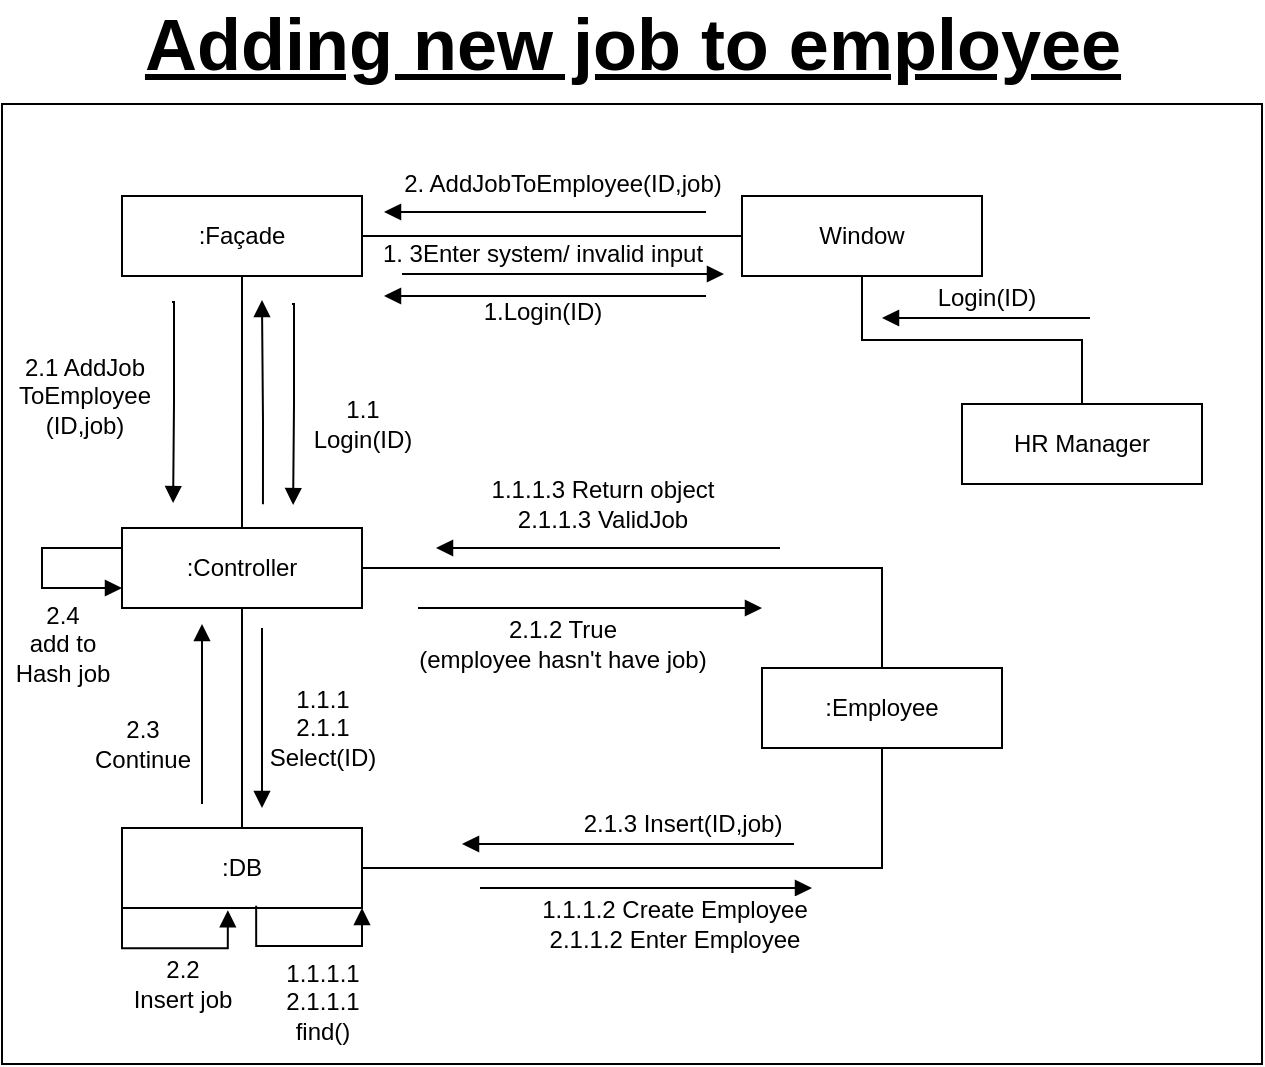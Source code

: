 <mxfile version="18.0.3" type="device"><diagram id="C5RBs43oDa-KdzZeNtuy" name="Page-1"><mxGraphModel dx="782" dy="379" grid="1" gridSize="10" guides="1" tooltips="1" connect="1" arrows="1" fold="1" page="1" pageScale="1" pageWidth="827" pageHeight="1169" math="0" shadow="0"><root><mxCell id="WIyWlLk6GJQsqaUBKTNV-0"/><mxCell id="WIyWlLk6GJQsqaUBKTNV-1" parent="WIyWlLk6GJQsqaUBKTNV-0"/><mxCell id="yx9PnLKnpWlW_6Z_IlgT-3" value="" style="rounded=0;whiteSpace=wrap;html=1;fontSize=36;" parent="WIyWlLk6GJQsqaUBKTNV-1" vertex="1"><mxGeometry x="85" y="70" width="630" height="480" as="geometry"/></mxCell><mxCell id="yx9PnLKnpWlW_6Z_IlgT-1" value="&lt;font style=&quot;font-size: 36px;&quot;&gt;&lt;u&gt;&lt;b&gt;Adding new job to employee&lt;/b&gt;&lt;/u&gt;&lt;/font&gt;" style="text;html=1;align=center;verticalAlign=middle;resizable=0;points=[];autosize=1;strokeColor=none;fillColor=none;" parent="WIyWlLk6GJQsqaUBKTNV-1" vertex="1"><mxGeometry x="150" y="25" width="500" height="30" as="geometry"/></mxCell><mxCell id="yx9PnLKnpWlW_6Z_IlgT-11" style="edgeStyle=orthogonalEdgeStyle;rounded=0;orthogonalLoop=1;jettySize=auto;html=1;fontFamily=Helvetica;fontSize=12;fontColor=default;endArrow=none;endFill=0;" parent="WIyWlLk6GJQsqaUBKTNV-1" source="yx9PnLKnpWlW_6Z_IlgT-5" target="yx9PnLKnpWlW_6Z_IlgT-8" edge="1"><mxGeometry relative="1" as="geometry"/></mxCell><mxCell id="yx9PnLKnpWlW_6Z_IlgT-5" value="Window" style="rounded=0;whiteSpace=wrap;html=1;fontFamily=Helvetica;fontSize=12;fontColor=default;strokeColor=default;fillColor=default;" parent="WIyWlLk6GJQsqaUBKTNV-1" vertex="1"><mxGeometry x="455" y="116" width="120" height="40" as="geometry"/></mxCell><mxCell id="yx9PnLKnpWlW_6Z_IlgT-18" style="edgeStyle=orthogonalEdgeStyle;rounded=0;orthogonalLoop=1;jettySize=auto;html=1;fontFamily=Helvetica;fontSize=12;fontColor=default;endArrow=none;endFill=0;" parent="WIyWlLk6GJQsqaUBKTNV-1" source="yx9PnLKnpWlW_6Z_IlgT-8" target="yx9PnLKnpWlW_6Z_IlgT-10" edge="1"><mxGeometry relative="1" as="geometry"/></mxCell><mxCell id="yx9PnLKnpWlW_6Z_IlgT-8" value=":Façade" style="rounded=0;whiteSpace=wrap;html=1;fontFamily=Helvetica;fontSize=12;fontColor=default;strokeColor=default;fillColor=default;" parent="WIyWlLk6GJQsqaUBKTNV-1" vertex="1"><mxGeometry x="145" y="116" width="120" height="40" as="geometry"/></mxCell><mxCell id="yx9PnLKnpWlW_6Z_IlgT-29" style="edgeStyle=orthogonalEdgeStyle;rounded=0;orthogonalLoop=1;jettySize=auto;html=1;fontFamily=Helvetica;fontSize=12;fontColor=default;startArrow=none;startFill=0;endArrow=none;endFill=0;" parent="WIyWlLk6GJQsqaUBKTNV-1" source="yx9PnLKnpWlW_6Z_IlgT-9" target="yx9PnLKnpWlW_6Z_IlgT-27" edge="1"><mxGeometry relative="1" as="geometry"/></mxCell><mxCell id="yx9PnLKnpWlW_6Z_IlgT-31" value="1.1.1.2 Create Employee&lt;br&gt;2.1.1.2 Enter Employee" style="edgeStyle=orthogonalEdgeStyle;rounded=0;orthogonalLoop=1;jettySize=auto;html=1;exitX=1;exitY=0.75;exitDx=0;exitDy=0;fontFamily=Helvetica;fontSize=12;fontColor=default;startArrow=none;startFill=0;endArrow=block;endFill=1;" parent="WIyWlLk6GJQsqaUBKTNV-1" edge="1"><mxGeometry x="0.164" y="-18" relative="1" as="geometry"><mxPoint x="490.0" y="462" as="targetPoint"/><mxPoint x="324" y="462" as="sourcePoint"/><mxPoint as="offset"/></mxGeometry></mxCell><mxCell id="yx9PnLKnpWlW_6Z_IlgT-9" value=":DB" style="rounded=0;whiteSpace=wrap;html=1;fontFamily=Helvetica;fontSize=12;fontColor=default;strokeColor=default;fillColor=default;" parent="WIyWlLk6GJQsqaUBKTNV-1" vertex="1"><mxGeometry x="145" y="432" width="120" height="40" as="geometry"/></mxCell><mxCell id="yx9PnLKnpWlW_6Z_IlgT-19" style="edgeStyle=orthogonalEdgeStyle;rounded=0;orthogonalLoop=1;jettySize=auto;html=1;fontFamily=Helvetica;fontSize=12;fontColor=default;endArrow=none;endFill=0;" parent="WIyWlLk6GJQsqaUBKTNV-1" source="yx9PnLKnpWlW_6Z_IlgT-10" target="yx9PnLKnpWlW_6Z_IlgT-9" edge="1"><mxGeometry relative="1" as="geometry"/></mxCell><mxCell id="yx9PnLKnpWlW_6Z_IlgT-10" value=":Controller" style="rounded=0;whiteSpace=wrap;html=1;fontFamily=Helvetica;fontSize=12;fontColor=default;strokeColor=default;fillColor=default;" parent="WIyWlLk6GJQsqaUBKTNV-1" vertex="1"><mxGeometry x="145" y="282" width="120" height="40" as="geometry"/></mxCell><mxCell id="yx9PnLKnpWlW_6Z_IlgT-22" style="edgeStyle=orthogonalEdgeStyle;rounded=0;orthogonalLoop=1;jettySize=auto;html=1;fontFamily=Helvetica;fontSize=12;fontColor=default;endArrow=none;endFill=0;" parent="WIyWlLk6GJQsqaUBKTNV-1" source="yx9PnLKnpWlW_6Z_IlgT-20" target="yx9PnLKnpWlW_6Z_IlgT-5" edge="1"><mxGeometry relative="1" as="geometry"/></mxCell><mxCell id="yx9PnLKnpWlW_6Z_IlgT-20" value="HR Manager" style="rounded=0;whiteSpace=wrap;html=1;fontFamily=Helvetica;fontSize=12;fontColor=default;strokeColor=default;fillColor=default;" parent="WIyWlLk6GJQsqaUBKTNV-1" vertex="1"><mxGeometry x="565" y="220" width="120" height="40" as="geometry"/></mxCell><mxCell id="yx9PnLKnpWlW_6Z_IlgT-23" value="Login(ID)" style="edgeStyle=orthogonalEdgeStyle;rounded=0;orthogonalLoop=1;jettySize=auto;html=1;fontFamily=Helvetica;fontSize=12;fontColor=default;endArrow=block;endFill=1;entryX=1;entryY=0.5;entryDx=0;entryDy=0;" parent="WIyWlLk6GJQsqaUBKTNV-1" edge="1"><mxGeometry y="-10" relative="1" as="geometry"><mxPoint x="629" y="177" as="sourcePoint"/><mxPoint x="525" y="177" as="targetPoint"/><Array as="points"><mxPoint x="609" y="177"/><mxPoint x="609" y="177"/></Array><mxPoint as="offset"/></mxGeometry></mxCell><mxCell id="yx9PnLKnpWlW_6Z_IlgT-25" value="1.1.1&lt;br&gt;2.1.1&lt;br&gt;Select(ID)" style="edgeStyle=orthogonalEdgeStyle;rounded=0;orthogonalLoop=1;jettySize=auto;html=1;fontFamily=Helvetica;fontSize=12;fontColor=default;endArrow=block;endFill=1;" parent="WIyWlLk6GJQsqaUBKTNV-1" edge="1"><mxGeometry x="0.111" y="30" relative="1" as="geometry"><mxPoint x="215" y="422" as="targetPoint"/><mxPoint x="215" y="332" as="sourcePoint"/><mxPoint as="offset"/><Array as="points"><mxPoint x="215" y="382"/><mxPoint x="215" y="382"/></Array></mxGeometry></mxCell><mxCell id="yx9PnLKnpWlW_6Z_IlgT-30" style="edgeStyle=orthogonalEdgeStyle;rounded=0;orthogonalLoop=1;jettySize=auto;html=1;entryX=1;entryY=0.5;entryDx=0;entryDy=0;fontFamily=Helvetica;fontSize=12;fontColor=default;startArrow=none;startFill=0;endArrow=none;endFill=0;" parent="WIyWlLk6GJQsqaUBKTNV-1" source="yx9PnLKnpWlW_6Z_IlgT-27" target="yx9PnLKnpWlW_6Z_IlgT-10" edge="1"><mxGeometry relative="1" as="geometry"><Array as="points"><mxPoint x="525" y="302"/></Array></mxGeometry></mxCell><mxCell id="yx9PnLKnpWlW_6Z_IlgT-27" value=":Employee" style="rounded=0;whiteSpace=wrap;html=1;fontFamily=Helvetica;fontSize=12;fontColor=default;strokeColor=default;fillColor=default;" parent="WIyWlLk6GJQsqaUBKTNV-1" vertex="1"><mxGeometry x="465" y="352" width="120" height="40" as="geometry"/></mxCell><mxCell id="yx9PnLKnpWlW_6Z_IlgT-32" value="1.1.1.3 Return object&lt;br&gt;2.1.1.3 ValidJob" style="edgeStyle=orthogonalEdgeStyle;rounded=0;orthogonalLoop=1;jettySize=auto;html=1;exitX=1;exitY=0.25;exitDx=0;exitDy=0;fontFamily=Helvetica;fontSize=12;fontColor=default;startArrow=block;startFill=1;endArrow=none;endFill=0;" parent="WIyWlLk6GJQsqaUBKTNV-1" edge="1"><mxGeometry x="-0.035" y="22" relative="1" as="geometry"><mxPoint x="474.0" y="292" as="targetPoint"/><mxPoint x="302" y="292" as="sourcePoint"/><mxPoint as="offset"/></mxGeometry></mxCell><mxCell id="yx9PnLKnpWlW_6Z_IlgT-35" value="1.1.1.1&lt;br&gt;2.1.1.1&lt;br&gt;find()" style="edgeStyle=orthogonalEdgeStyle;rounded=0;orthogonalLoop=1;jettySize=auto;html=1;entryX=0.309;entryY=0.971;entryDx=0;entryDy=0;entryPerimeter=0;fontFamily=Helvetica;fontSize=12;fontColor=default;startArrow=block;startFill=1;endArrow=none;endFill=0;exitX=0.75;exitY=1;exitDx=0;exitDy=0;" parent="WIyWlLk6GJQsqaUBKTNV-1" edge="1"><mxGeometry x="-0.149" y="28" relative="1" as="geometry"><mxPoint x="265" y="472" as="sourcePoint"/><mxPoint x="212.08" y="470.84" as="targetPoint"/><Array as="points"><mxPoint x="265" y="491"/><mxPoint x="212" y="491"/></Array><mxPoint as="offset"/></mxGeometry></mxCell><mxCell id="yx9PnLKnpWlW_6Z_IlgT-38" value="2. AddJobToEmployee(ID,job)" style="edgeStyle=orthogonalEdgeStyle;rounded=0;orthogonalLoop=1;jettySize=auto;html=1;fontFamily=Helvetica;fontSize=12;fontColor=default;endArrow=block;endFill=1;entryX=1;entryY=0.5;entryDx=0;entryDy=0;endSize=6;" parent="WIyWlLk6GJQsqaUBKTNV-1" edge="1"><mxGeometry x="-0.106" y="-14" relative="1" as="geometry"><mxPoint x="437" y="124" as="sourcePoint"/><mxPoint x="276" y="124" as="targetPoint"/><Array as="points"><mxPoint x="437" y="124"/></Array><mxPoint as="offset"/></mxGeometry></mxCell><mxCell id="yx9PnLKnpWlW_6Z_IlgT-40" value="1.Login(ID)" style="edgeStyle=orthogonalEdgeStyle;rounded=0;orthogonalLoop=1;jettySize=auto;html=1;fontFamily=Helvetica;fontSize=12;fontColor=default;endArrow=block;endFill=1;entryX=1;entryY=0.5;entryDx=0;entryDy=0;endSize=6;" parent="WIyWlLk6GJQsqaUBKTNV-1" edge="1"><mxGeometry x="0.019" y="8" relative="1" as="geometry"><mxPoint x="437" y="166" as="sourcePoint"/><mxPoint x="276" y="166" as="targetPoint"/><Array as="points"><mxPoint x="437" y="166"/></Array><mxPoint as="offset"/></mxGeometry></mxCell><mxCell id="yx9PnLKnpWlW_6Z_IlgT-41" value="1. 3Enter system/ invalid input" style="edgeStyle=orthogonalEdgeStyle;rounded=0;orthogonalLoop=1;jettySize=auto;html=1;fontFamily=Helvetica;fontSize=12;fontColor=default;endArrow=none;endFill=0;entryX=1;entryY=0.5;entryDx=0;entryDy=0;endSize=6;startArrow=block;startFill=1;" parent="WIyWlLk6GJQsqaUBKTNV-1" edge="1"><mxGeometry x="0.13" y="-10" relative="1" as="geometry"><mxPoint x="446" y="155" as="sourcePoint"/><mxPoint x="285" y="155" as="targetPoint"/><Array as="points"><mxPoint x="446" y="155"/></Array><mxPoint as="offset"/></mxGeometry></mxCell><mxCell id="yx9PnLKnpWlW_6Z_IlgT-43" value="2.1 AddJob&lt;br&gt;ToEmployee&lt;br&gt;(ID,job)" style="edgeStyle=orthogonalEdgeStyle;rounded=0;orthogonalLoop=1;jettySize=auto;html=1;fontFamily=Helvetica;fontSize=12;fontColor=default;endArrow=block;endFill=1;startArrow=none;startFill=0;entryX=0.213;entryY=0.038;entryDx=0;entryDy=0;entryPerimeter=0;" parent="WIyWlLk6GJQsqaUBKTNV-1" edge="1"><mxGeometry x="-0.069" y="-45" relative="1" as="geometry"><mxPoint x="170.56" y="269.52" as="targetPoint"/><mxPoint x="170" y="169" as="sourcePoint"/><mxPoint as="offset"/><Array as="points"><mxPoint x="171" y="169"/><mxPoint x="171" y="219"/><mxPoint x="171" y="219"/></Array></mxGeometry></mxCell><mxCell id="yx9PnLKnpWlW_6Z_IlgT-45" value="1.1 &lt;br&gt;Login(ID)" style="edgeStyle=orthogonalEdgeStyle;rounded=0;orthogonalLoop=1;jettySize=auto;html=1;fontFamily=Helvetica;fontSize=12;fontColor=default;endArrow=block;endFill=1;startArrow=none;startFill=0;entryX=0.213;entryY=0.038;entryDx=0;entryDy=0;entryPerimeter=0;" parent="WIyWlLk6GJQsqaUBKTNV-1" edge="1"><mxGeometry x="0.204" y="34" relative="1" as="geometry"><mxPoint x="230.56" y="270.52" as="targetPoint"/><mxPoint x="230" y="170" as="sourcePoint"/><mxPoint as="offset"/><Array as="points"><mxPoint x="231" y="170"/><mxPoint x="231" y="220"/><mxPoint x="231" y="220"/></Array></mxGeometry></mxCell><mxCell id="yx9PnLKnpWlW_6Z_IlgT-46" value="" style="edgeStyle=orthogonalEdgeStyle;rounded=0;orthogonalLoop=1;jettySize=auto;html=1;fontFamily=Helvetica;fontSize=12;fontColor=default;endArrow=none;endFill=0;startArrow=block;startFill=1;exitX=0.346;exitY=1.048;exitDx=0;exitDy=0;exitPerimeter=0;" parent="WIyWlLk6GJQsqaUBKTNV-1" edge="1"><mxGeometry x="-0.069" y="-45" relative="1" as="geometry"><mxPoint x="215.48" y="270.08" as="targetPoint"/><mxPoint x="215" y="168" as="sourcePoint"/><mxPoint as="offset"/><Array as="points"><mxPoint x="215.48" y="170.08"/><mxPoint x="215.48" y="170.08"/><mxPoint x="215.48" y="229.08"/><mxPoint x="215.48" y="229.08"/></Array></mxGeometry></mxCell><mxCell id="yx9PnLKnpWlW_6Z_IlgT-50" value="2.1.2 True &lt;br&gt;(employee hasn't have job)" style="edgeStyle=orthogonalEdgeStyle;rounded=0;orthogonalLoop=1;jettySize=auto;html=1;exitX=1;exitY=0.25;exitDx=0;exitDy=0;fontFamily=Helvetica;fontSize=12;fontColor=default;startArrow=none;startFill=0;endArrow=block;endFill=1;" parent="WIyWlLk6GJQsqaUBKTNV-1" edge="1"><mxGeometry x="-0.163" y="-18" relative="1" as="geometry"><mxPoint x="465.0" y="322" as="targetPoint"/><mxPoint x="293" y="322" as="sourcePoint"/><mxPoint as="offset"/></mxGeometry></mxCell><mxCell id="yx9PnLKnpWlW_6Z_IlgT-51" value="2.1.3 Insert(ID,job)" style="edgeStyle=orthogonalEdgeStyle;rounded=0;orthogonalLoop=1;jettySize=auto;html=1;exitX=1;exitY=0.75;exitDx=0;exitDy=0;fontFamily=Helvetica;fontSize=12;fontColor=default;startArrow=block;startFill=1;endArrow=none;endFill=0;" parent="WIyWlLk6GJQsqaUBKTNV-1" edge="1"><mxGeometry x="0.325" y="10" relative="1" as="geometry"><mxPoint x="481.0" y="440" as="targetPoint"/><mxPoint x="315" y="440" as="sourcePoint"/><mxPoint as="offset"/></mxGeometry></mxCell><mxCell id="yx9PnLKnpWlW_6Z_IlgT-52" value="2.2&lt;br&gt;Insert job" style="edgeStyle=orthogonalEdgeStyle;rounded=0;orthogonalLoop=1;jettySize=auto;html=1;entryX=0.309;entryY=0.971;entryDx=0;entryDy=0;entryPerimeter=0;fontFamily=Helvetica;fontSize=12;fontColor=default;startArrow=block;startFill=1;endArrow=none;endFill=0;exitX=0.75;exitY=1;exitDx=0;exitDy=0;" parent="WIyWlLk6GJQsqaUBKTNV-1" edge="1"><mxGeometry x="-0.089" y="18" relative="1" as="geometry"><mxPoint x="197.92" y="473.16" as="sourcePoint"/><mxPoint x="145.0" y="472.0" as="targetPoint"/><Array as="points"><mxPoint x="197.92" y="492.16"/><mxPoint x="144.92" y="492.16"/></Array><mxPoint as="offset"/></mxGeometry></mxCell><mxCell id="yx9PnLKnpWlW_6Z_IlgT-53" value="2.3&lt;br&gt;Continue" style="edgeStyle=orthogonalEdgeStyle;rounded=0;orthogonalLoop=1;jettySize=auto;html=1;fontFamily=Helvetica;fontSize=12;fontColor=default;endArrow=none;endFill=0;startArrow=block;startFill=1;" parent="WIyWlLk6GJQsqaUBKTNV-1" edge="1"><mxGeometry x="0.334" y="-30" relative="1" as="geometry"><mxPoint x="185" y="420" as="targetPoint"/><mxPoint x="185" y="330" as="sourcePoint"/><mxPoint as="offset"/><Array as="points"><mxPoint x="185" y="380"/><mxPoint x="185" y="380"/></Array></mxGeometry></mxCell><mxCell id="yx9PnLKnpWlW_6Z_IlgT-54" value="2.4&lt;br&gt;add to &lt;br&gt;Hash job" style="edgeStyle=orthogonalEdgeStyle;rounded=0;orthogonalLoop=1;jettySize=auto;html=1;exitX=0;exitY=0.75;exitDx=0;exitDy=0;entryX=0;entryY=0.25;entryDx=0;entryDy=0;fontFamily=Helvetica;fontSize=12;fontColor=default;startArrow=block;startFill=1;endArrow=none;endFill=0;endSize=6;" parent="WIyWlLk6GJQsqaUBKTNV-1" edge="1"><mxGeometry x="-0.4" y="28" relative="1" as="geometry"><mxPoint x="145" y="312.0" as="sourcePoint"/><mxPoint x="145" y="292" as="targetPoint"/><Array as="points"><mxPoint x="105" y="312"/><mxPoint x="105" y="292"/></Array><mxPoint as="offset"/></mxGeometry></mxCell></root></mxGraphModel></diagram></mxfile>